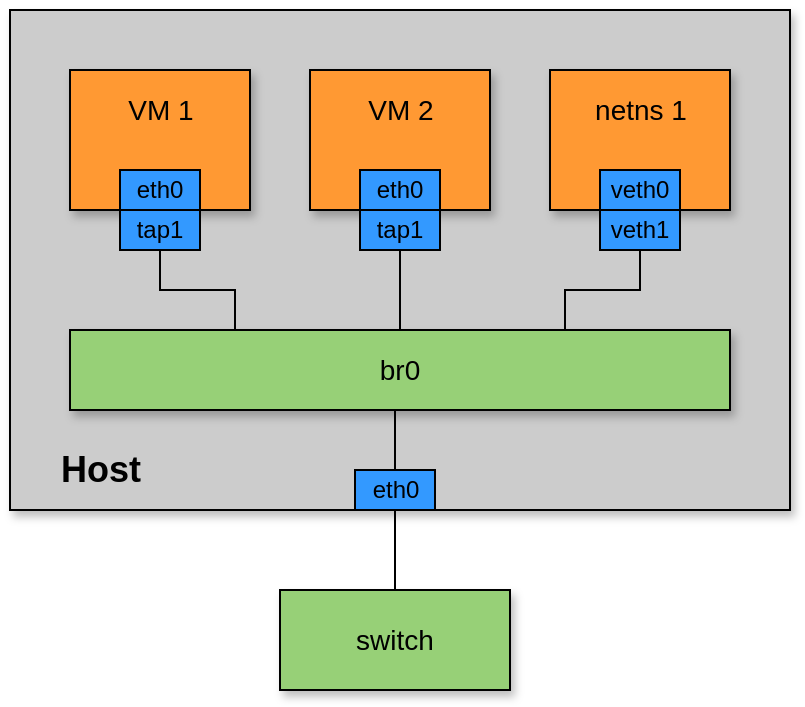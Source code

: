 <mxfile version="13.1.14" type="device"><diagram id="7U26s6v2oyI_hiLWyVBy" name="Page-1"><mxGraphModel dx="1426" dy="758" grid="1" gridSize="10" guides="1" tooltips="1" connect="1" arrows="1" fold="1" page="1" pageScale="1" pageWidth="850" pageHeight="1100" math="0" shadow="0"><root><mxCell id="0"/><mxCell id="1" parent="0"/><mxCell id="3jdmNNu2HWNOzYgyyhGM-11" value="" style="rounded=0;whiteSpace=wrap;html=1;fillColor=#CCCCCC;shadow=1;" parent="1" vertex="1"><mxGeometry x="130" y="170" width="390" height="250" as="geometry"/></mxCell><mxCell id="3jdmNNu2HWNOzYgyyhGM-2" value="" style="rounded=0;whiteSpace=wrap;html=1;fillColor=#FF9933;shadow=1;" parent="1" vertex="1"><mxGeometry x="160" y="200" width="90" height="70" as="geometry"/></mxCell><mxCell id="3jdmNNu2HWNOzYgyyhGM-72" style="endArrow=none;edgeStyle=orthogonalEdgeStyle;rounded=0;orthogonalLoop=1;jettySize=auto;html=1;exitX=0.5;exitY=1;exitDx=0;exitDy=0;entryX=0.5;entryY=0;entryDx=0;entryDy=0;" parent="1" source="3jdmNNu2HWNOzYgyyhGM-9" target="3jdmNNu2HWNOzYgyyhGM-16" edge="1"><mxGeometry relative="1" as="geometry"/></mxCell><mxCell id="3jdmNNu2HWNOzYgyyhGM-9" value="&lt;font style=&quot;font-size: 14px&quot;&gt;br0&lt;/font&gt;" style="rounded=0;whiteSpace=wrap;html=1;fillColor=#97D077;shadow=1;" parent="1" vertex="1"><mxGeometry x="160" y="330" width="330" height="40" as="geometry"/></mxCell><mxCell id="3jdmNNu2HWNOzYgyyhGM-13" value="&lt;font style=&quot;font-size: 14px&quot;&gt;switch&lt;/font&gt;" style="rounded=0;whiteSpace=wrap;html=1;fillColor=#97D077;shadow=1;" parent="1" vertex="1"><mxGeometry x="265" y="460" width="115" height="50" as="geometry"/></mxCell><mxCell id="3jdmNNu2HWNOzYgyyhGM-73" style="endArrow=none;edgeStyle=orthogonalEdgeStyle;rounded=0;orthogonalLoop=1;jettySize=auto;html=1;exitX=0.5;exitY=1;exitDx=0;exitDy=0;entryX=0.5;entryY=0;entryDx=0;entryDy=0;fillColor=none;" parent="1" source="3jdmNNu2HWNOzYgyyhGM-16" target="3jdmNNu2HWNOzYgyyhGM-13" edge="1"><mxGeometry relative="1" as="geometry"/></mxCell><mxCell id="3jdmNNu2HWNOzYgyyhGM-16" value="eth0" style="rounded=0;whiteSpace=wrap;html=1;fillColor=#3399FF;" parent="1" vertex="1"><mxGeometry x="302.5" y="400" width="40" height="20" as="geometry"/></mxCell><mxCell id="3jdmNNu2HWNOzYgyyhGM-17" value="eth0" style="rounded=0;whiteSpace=wrap;html=1;fillColor=#3399FF;" parent="1" vertex="1"><mxGeometry x="185" y="250" width="40" height="20" as="geometry"/></mxCell><mxCell id="3jdmNNu2HWNOzYgyyhGM-69" style="endArrow=none;edgeStyle=orthogonalEdgeStyle;rounded=0;orthogonalLoop=1;jettySize=auto;html=1;exitX=0.5;exitY=1;exitDx=0;exitDy=0;entryX=0.25;entryY=0;entryDx=0;entryDy=0;fillColor=none;" parent="1" source="3jdmNNu2HWNOzYgyyhGM-18" target="3jdmNNu2HWNOzYgyyhGM-9" edge="1"><mxGeometry relative="1" as="geometry"/></mxCell><mxCell id="3jdmNNu2HWNOzYgyyhGM-18" value="tap1" style="rounded=0;whiteSpace=wrap;html=1;fillColor=#3399FF;" parent="1" vertex="1"><mxGeometry x="185" y="270" width="40" height="20" as="geometry"/></mxCell><mxCell id="3jdmNNu2HWNOzYgyyhGM-19" value="&lt;font style=&quot;font-size: 14px&quot;&gt;VM 1&lt;/font&gt;" style="text;html=1;align=center;verticalAlign=middle;resizable=0;points=[];autosize=1;fillColor=none;" parent="1" vertex="1"><mxGeometry x="180" y="210" width="50" height="20" as="geometry"/></mxCell><mxCell id="3jdmNNu2HWNOzYgyyhGM-20" value="" style="rounded=0;whiteSpace=wrap;html=1;fillColor=#FF9933;shadow=1;" parent="1" vertex="1"><mxGeometry x="280" y="200" width="90" height="70" as="geometry"/></mxCell><mxCell id="3jdmNNu2HWNOzYgyyhGM-21" value="eth0" style="rounded=0;whiteSpace=wrap;html=1;fillColor=#3399FF;" parent="1" vertex="1"><mxGeometry x="305" y="250" width="40" height="20" as="geometry"/></mxCell><mxCell id="3jdmNNu2HWNOzYgyyhGM-70" style="endArrow=none;edgeStyle=orthogonalEdgeStyle;rounded=0;orthogonalLoop=1;jettySize=auto;html=1;exitX=0.5;exitY=1;exitDx=0;exitDy=0;fillColor=none;" parent="1" source="3jdmNNu2HWNOzYgyyhGM-22" target="3jdmNNu2HWNOzYgyyhGM-9" edge="1"><mxGeometry relative="1" as="geometry"/></mxCell><mxCell id="3jdmNNu2HWNOzYgyyhGM-22" value="tap1" style="rounded=0;whiteSpace=wrap;html=1;fillColor=#3399FF;" parent="1" vertex="1"><mxGeometry x="305" y="270" width="40" height="20" as="geometry"/></mxCell><mxCell id="3jdmNNu2HWNOzYgyyhGM-23" value="&lt;font style=&quot;font-size: 14px&quot;&gt;VM 2&lt;/font&gt;" style="text;html=1;align=center;verticalAlign=middle;resizable=0;points=[];autosize=1;fillColor=none;" parent="1" vertex="1"><mxGeometry x="300" y="210" width="50" height="20" as="geometry"/></mxCell><mxCell id="3jdmNNu2HWNOzYgyyhGM-24" value="" style="rounded=0;whiteSpace=wrap;html=1;fillColor=#FF9933;shadow=1;" parent="1" vertex="1"><mxGeometry x="400" y="200" width="90" height="70" as="geometry"/></mxCell><mxCell id="3jdmNNu2HWNOzYgyyhGM-25" value="veth0" style="rounded=0;whiteSpace=wrap;html=1;fillColor=#3399FF;" parent="1" vertex="1"><mxGeometry x="425" y="250" width="40" height="20" as="geometry"/></mxCell><mxCell id="3jdmNNu2HWNOzYgyyhGM-71" style="endArrow=none;edgeStyle=orthogonalEdgeStyle;rounded=0;orthogonalLoop=1;jettySize=auto;html=1;exitX=0.5;exitY=1;exitDx=0;exitDy=0;entryX=0.75;entryY=0;entryDx=0;entryDy=0;fillColor=none;" parent="1" source="3jdmNNu2HWNOzYgyyhGM-26" target="3jdmNNu2HWNOzYgyyhGM-9" edge="1"><mxGeometry relative="1" as="geometry"/></mxCell><mxCell id="3jdmNNu2HWNOzYgyyhGM-26" value="veth1" style="rounded=0;whiteSpace=wrap;html=1;fillColor=#3399FF;" parent="1" vertex="1"><mxGeometry x="425" y="270" width="40" height="20" as="geometry"/></mxCell><mxCell id="3jdmNNu2HWNOzYgyyhGM-27" value="&lt;font style=&quot;font-size: 14px&quot;&gt;netns 1&lt;/font&gt;" style="text;html=1;align=center;verticalAlign=middle;resizable=0;points=[];autosize=1;fillColor=none;" parent="1" vertex="1"><mxGeometry x="415" y="210" width="60" height="20" as="geometry"/></mxCell><mxCell id="3jdmNNu2HWNOzYgyyhGM-28" value="&lt;font style=&quot;font-size: 18px&quot;&gt;&lt;b&gt;Host&lt;/b&gt;&lt;/font&gt;" style="text;html=1;align=center;verticalAlign=middle;resizable=0;points=[];autosize=1;fillColor=none;" parent="1" vertex="1"><mxGeometry x="145" y="390" width="60" height="20" as="geometry"/></mxCell></root></mxGraphModel></diagram></mxfile>